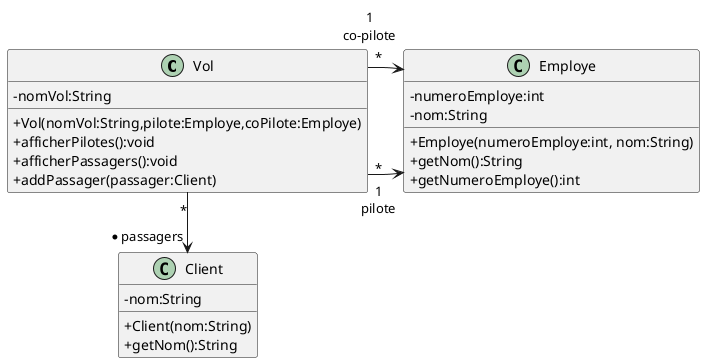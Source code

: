 @startuml
skinparam classAttributeIconSize 0

class Vol {
- nomVol:String
+ Vol(nomVol:String,pilote:Employe,coPilote:Employe)
+ afficherPilotes():void
+ afficherPassagers():void
+ addPassager(passager:Client)
}

class Employe {
  - numeroEmploye:int
  - nom:String
  + Employe(numeroEmploye:int, nom:String)
  + getNom():String
  + getNumeroEmploye():int
}

class Client {
  - nom:String
  + Client(nom:String)
  + getNom():String
}

Vol "*" -> "1\npilote" Employe
Vol "*" -> "1\nco-pilote" Employe
Vol "*" --> "* passagers" Client

@enduml